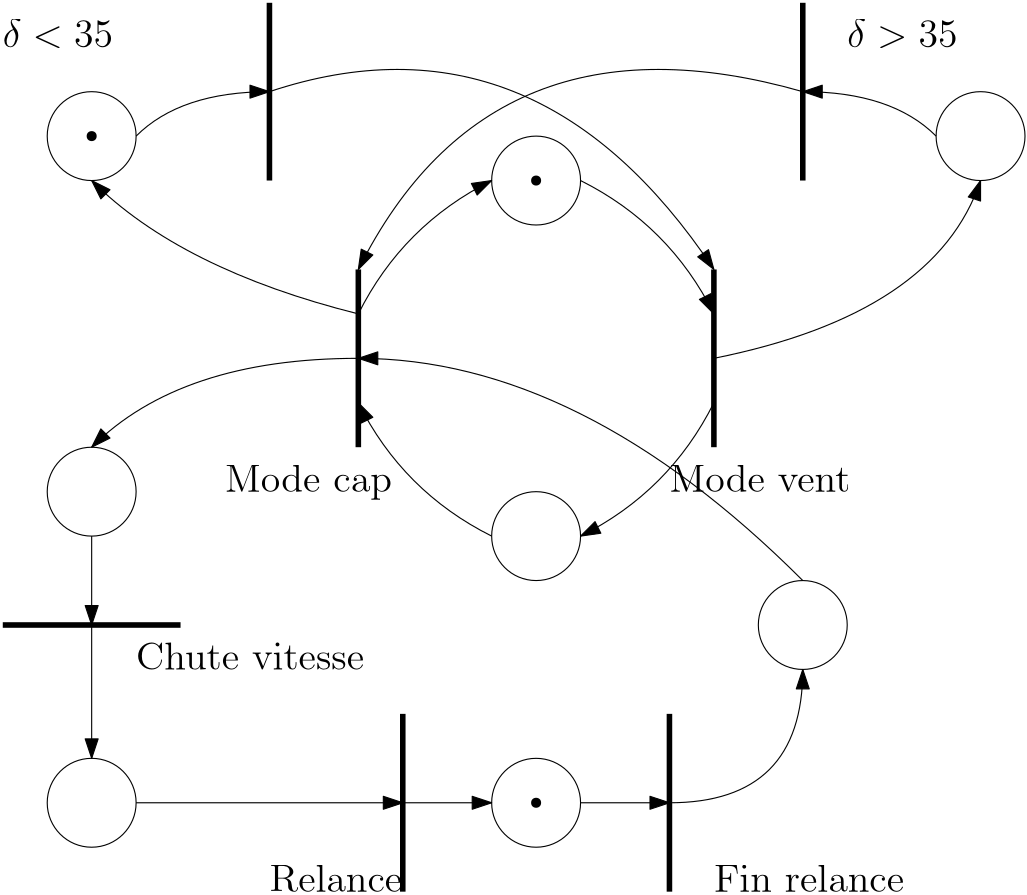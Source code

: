 <?xml version="1.0"?>
<!DOCTYPE ipe SYSTEM "ipe.dtd">
<ipe version="70206" creator="Ipe 7.2.7">
<info created="D:20170522114512" modified="D:20170607235418"/>
<ipestyle name="basic">
<symbol name="arrow/arc(spx)">
<path stroke="sym-stroke" fill="sym-stroke" pen="sym-pen">
0 0 m
-1 0.333 l
-1 -0.333 l
h
</path>
</symbol>
<symbol name="arrow/farc(spx)">
<path stroke="sym-stroke" fill="white" pen="sym-pen">
0 0 m
-1 0.333 l
-1 -0.333 l
h
</path>
</symbol>
<symbol name="arrow/ptarc(spx)">
<path stroke="sym-stroke" fill="sym-stroke" pen="sym-pen">
0 0 m
-1 0.333 l
-0.8 0 l
-1 -0.333 l
h
</path>
</symbol>
<symbol name="arrow/fptarc(spx)">
<path stroke="sym-stroke" fill="white" pen="sym-pen">
0 0 m
-1 0.333 l
-0.8 0 l
-1 -0.333 l
h
</path>
</symbol>
<symbol name="mark/circle(sx)" transformations="translations">
<path fill="sym-stroke">
0.6 0 0 0.6 0 0 e
0.4 0 0 0.4 0 0 e
</path>
</symbol>
<symbol name="mark/disk(sx)" transformations="translations">
<path fill="sym-stroke">
0.6 0 0 0.6 0 0 e
</path>
</symbol>
<symbol name="mark/fdisk(sfx)" transformations="translations">
<group>
<path fill="sym-fill">
0.5 0 0 0.5 0 0 e
</path>
<path fill="sym-stroke" fillrule="eofill">
0.6 0 0 0.6 0 0 e
0.4 0 0 0.4 0 0 e
</path>
</group>
</symbol>
<symbol name="mark/box(sx)" transformations="translations">
<path fill="sym-stroke" fillrule="eofill">
-0.6 -0.6 m
0.6 -0.6 l
0.6 0.6 l
-0.6 0.6 l
h
-0.4 -0.4 m
0.4 -0.4 l
0.4 0.4 l
-0.4 0.4 l
h
</path>
</symbol>
<symbol name="mark/square(sx)" transformations="translations">
<path fill="sym-stroke">
-0.6 -0.6 m
0.6 -0.6 l
0.6 0.6 l
-0.6 0.6 l
h
</path>
</symbol>
<symbol name="mark/fsquare(sfx)" transformations="translations">
<group>
<path fill="sym-fill">
-0.5 -0.5 m
0.5 -0.5 l
0.5 0.5 l
-0.5 0.5 l
h
</path>
<path fill="sym-stroke" fillrule="eofill">
-0.6 -0.6 m
0.6 -0.6 l
0.6 0.6 l
-0.6 0.6 l
h
-0.4 -0.4 m
0.4 -0.4 l
0.4 0.4 l
-0.4 0.4 l
h
</path>
</group>
</symbol>
<symbol name="mark/cross(sx)" transformations="translations">
<group>
<path fill="sym-stroke">
-0.43 -0.57 m
0.57 0.43 l
0.43 0.57 l
-0.57 -0.43 l
h
</path>
<path fill="sym-stroke">
-0.43 0.57 m
0.57 -0.43 l
0.43 -0.57 l
-0.57 0.43 l
h
</path>
</group>
</symbol>
<symbol name="arrow/fnormal(spx)">
<path stroke="sym-stroke" fill="white" pen="sym-pen">
0 0 m
-1 0.333 l
-1 -0.333 l
h
</path>
</symbol>
<symbol name="arrow/pointed(spx)">
<path stroke="sym-stroke" fill="sym-stroke" pen="sym-pen">
0 0 m
-1 0.333 l
-0.8 0 l
-1 -0.333 l
h
</path>
</symbol>
<symbol name="arrow/fpointed(spx)">
<path stroke="sym-stroke" fill="white" pen="sym-pen">
0 0 m
-1 0.333 l
-0.8 0 l
-1 -0.333 l
h
</path>
</symbol>
<symbol name="arrow/linear(spx)">
<path stroke="sym-stroke" pen="sym-pen">
-1 0.333 m
0 0 l
-1 -0.333 l
</path>
</symbol>
<symbol name="arrow/fdouble(spx)">
<path stroke="sym-stroke" fill="white" pen="sym-pen">
0 0 m
-1 0.333 l
-1 -0.333 l
h
-1 0 m
-2 0.333 l
-2 -0.333 l
h
</path>
</symbol>
<symbol name="arrow/double(spx)">
<path stroke="sym-stroke" fill="sym-stroke" pen="sym-pen">
0 0 m
-1 0.333 l
-1 -0.333 l
h
-1 0 m
-2 0.333 l
-2 -0.333 l
h
</path>
</symbol>
<pen name="heavier" value="0.8"/>
<pen name="fat" value="1.2"/>
<pen name="ultrafat" value="2"/>
<symbolsize name="large" value="5"/>
<symbolsize name="small" value="2"/>
<symbolsize name="tiny" value="1.1"/>
<arrowsize name="large" value="10"/>
<arrowsize name="small" value="5"/>
<arrowsize name="tiny" value="3"/>
<color name="red" value="1 0 0"/>
<color name="green" value="0 1 0"/>
<color name="blue" value="0 0 1"/>
<color name="yellow" value="1 1 0"/>
<color name="orange" value="1 0.647 0"/>
<color name="gold" value="1 0.843 0"/>
<color name="purple" value="0.627 0.125 0.941"/>
<color name="gray" value="0.745"/>
<color name="brown" value="0.647 0.165 0.165"/>
<color name="navy" value="0 0 0.502"/>
<color name="pink" value="1 0.753 0.796"/>
<color name="seagreen" value="0.18 0.545 0.341"/>
<color name="turquoise" value="0.251 0.878 0.816"/>
<color name="violet" value="0.933 0.51 0.933"/>
<color name="darkblue" value="0 0 0.545"/>
<color name="darkcyan" value="0 0.545 0.545"/>
<color name="darkgray" value="0.663"/>
<color name="darkgreen" value="0 0.392 0"/>
<color name="darkmagenta" value="0.545 0 0.545"/>
<color name="darkorange" value="1 0.549 0"/>
<color name="darkred" value="0.545 0 0"/>
<color name="lightblue" value="0.678 0.847 0.902"/>
<color name="lightcyan" value="0.878 1 1"/>
<color name="lightgray" value="0.827"/>
<color name="lightgreen" value="0.565 0.933 0.565"/>
<color name="lightyellow" value="1 1 0.878"/>
<dashstyle name="dashed" value="[4] 0"/>
<dashstyle name="dotted" value="[1 3] 0"/>
<dashstyle name="dash dotted" value="[4 2 1 2] 0"/>
<dashstyle name="dash dot dotted" value="[4 2 1 2 1 2] 0"/>
<textsize name="large" value="\large"/>
<textsize name="Large" value="\Large"/>
<textsize name="LARGE" value="\LARGE"/>
<textsize name="huge" value="\huge"/>
<textsize name="Huge" value="\Huge"/>
<textsize name="small" value="\small"/>
<textsize name="footnote" value="\footnotesize"/>
<textsize name="tiny" value="\tiny"/>
<textstyle name="center" begin="\begin{center}" end="\end{center}"/>
<textstyle name="itemize" begin="\begin{itemize}" end="\end{itemize}"/>
<textstyle name="item" begin="\begin{itemize}\item{}" end="\end{itemize}"/>
<gridsize name="4 pts" value="4"/>
<gridsize name="8 pts (~3 mm)" value="8"/>
<gridsize name="16 pts (~6 mm)" value="16"/>
<gridsize name="32 pts (~12 mm)" value="32"/>
<gridsize name="10 pts (~3.5 mm)" value="10"/>
<gridsize name="20 pts (~7 mm)" value="20"/>
<gridsize name="14 pts (~5 mm)" value="14"/>
<gridsize name="28 pts (~10 mm)" value="28"/>
<gridsize name="56 pts (~20 mm)" value="56"/>
<anglesize name="90 deg" value="90"/>
<anglesize name="60 deg" value="60"/>
<anglesize name="45 deg" value="45"/>
<anglesize name="30 deg" value="30"/>
<anglesize name="22.5 deg" value="22.5"/>
<opacity name="10%" value="0.1"/>
<opacity name="30%" value="0.3"/>
<opacity name="50%" value="0.5"/>
<opacity name="75%" value="0.75"/>
<tiling name="falling" angle="-60" step="4" width="1"/>
<tiling name="rising" angle="30" step="4" width="1"/>
</ipestyle>
<page>
<layer name="alpha"/>
<view layers="alpha" active="alpha"/>
<path layer="alpha" stroke="black" pen="ultrafat">
224 736 m
224 672 l
224 672 l
</path>
<path stroke="black" pen="ultrafat">
352 736 m
352 672 l
</path>
<path stroke="black">
16 0 0 16 288 640 e
</path>
<path stroke="black">
16 0 0 16 288 768 e
</path>
<path stroke="black">
16 0 0 16 128 656 e
</path>
<path stroke="black">
16 0 0 16 128 784 e
</path>
<path stroke="black">
16 0 0 16 448 784 e
</path>
<path stroke="black" pen="ultrafat">
192 832 m
192 768 l
</path>
<path stroke="black" pen="ultrafat">
384 832 m
384 768 l
</path>
<path stroke="black" arrow="normal/normal">
304 768 m
336 752
352 720 c
</path>
<path stroke="black" arrow="normal/normal">
352 688 m
336 656
304 640 c
</path>
<path stroke="black" arrow="normal/normal">
272 640 m
240 656
224 688 c
</path>
<path stroke="black" arrow="normal/normal">
224 720 m
240 752
272 768 c
</path>
<path stroke="black" arrow="normal/normal">
224 720 m
160 736
128 768 c
</path>
<path stroke="black" arrow="normal/normal">
144 784 m
160 800
192 800 c
</path>
<path stroke="black" arrow="normal/normal">
192 800 m
288 832
352 736 c
</path>
<path stroke="black" arrow="normal/normal">
384 800 m
272 832
224 736 c
</path>
<path stroke="black" arrow="normal/normal">
224 704 m
160 704
128 672 c
</path>
<path stroke="black" arrow="normal/normal">
432 784 m
416 800
384 800 c
</path>
<path stroke="black" arrow="normal/normal">
352 704 m
432 720
448 768 c
</path>
<path stroke="black" pen="ultrafat">
96 608 m
160 608 l
</path>
<path matrix="1 0 0 1 -48 0" stroke="black" pen="ultrafat">
288 576 m
288 512 l
</path>
<path stroke="black" pen="ultrafat">
336 576 m
336 512 l
</path>
<path stroke="black">
16 0 0 16 128 544 e
</path>
<path stroke="black">
16 0 0 16 288 544 e
</path>
<path stroke="black" arrow="normal/normal">
128 640 m
128 608 l
</path>
<path stroke="black" arrow="normal/normal">
128 608 m
128 560 l
</path>
<path stroke="black" arrow="normal/normal">
144 544 m
240 544 l
</path>
<path stroke="black" arrow="normal/normal">
240 544 m
272 544 l
</path>
<path stroke="black" arrow="normal/normal">
304 544 m
336 544 l
</path>
<path stroke="black">
16 0 0 16 384 608 e
</path>
<path stroke="black" arrow="normal/normal">
336 544 m
384 544
384 592 c
</path>
<path stroke="black" arrow="normal/normal">
384 624 m
304 704
224 704 c
</path>
<text matrix="1 0 0 1 160 -16" transformations="translations" pos="176 672" stroke="black" type="label" width="65.158" height="9.963" depth="0" valign="baseline" size="Large">Mode vent</text>
<text matrix="1 0 0 1 0 -16" transformations="translations" pos="176 672" stroke="black" type="label" width="60.086" height="9.962" depth="2.79" valign="baseline" size="Large">Mode cap</text>
<text transformations="translations" pos="144 592" stroke="black" type="label" width="82.098" height="9.963" depth="0" valign="baseline" size="Large">Chute vitesse</text>
<text transformations="translations" pos="192 512" stroke="black" type="label" width="47.797" height="9.963" depth="0" valign="baseline" size="Large">Relance</text>
<text transformations="translations" pos="352 512" stroke="black" type="label" width="68.477" height="9.963" depth="0" valign="baseline" size="Large">Fin relance</text>
<text matrix="1 0 0 1 -16 0" transformations="translations" pos="112 816" stroke="black" type="label" width="39.702" height="9.965" depth="0.38" valign="baseline" size="Large">$ \delta &lt; 35 $</text>
<text transformations="translations" pos="400 816" stroke="black" type="label" width="39.702" height="9.965" depth="0.38" valign="baseline" size="Large">$ \delta &gt; 35 $</text>
<use name="mark/disk(sx)" pos="288 544" size="normal" stroke="black"/>
<use name="mark/disk(sx)" pos="288 768" size="normal" stroke="black"/>
<use name="mark/disk(sx)" pos="128 784" size="normal" stroke="black"/>
</page>
</ipe>
